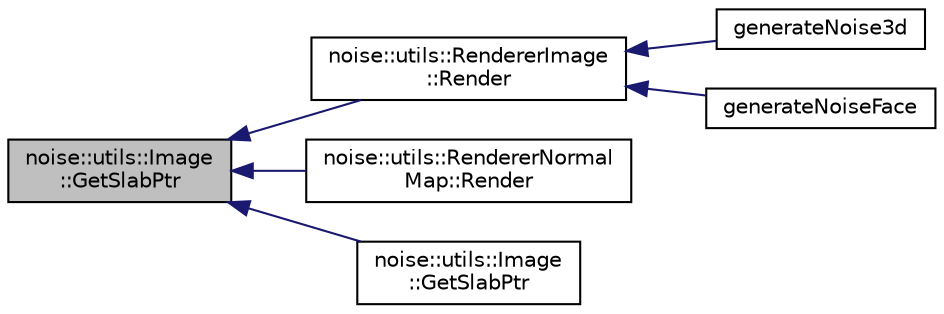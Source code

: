digraph "noise::utils::Image::GetSlabPtr"
{
  edge [fontname="Helvetica",fontsize="10",labelfontname="Helvetica",labelfontsize="10"];
  node [fontname="Helvetica",fontsize="10",shape=record];
  rankdir="LR";
  Node1 [label="noise::utils::Image\l::GetSlabPtr",height=0.2,width=0.4,color="black", fillcolor="grey75", style="filled" fontcolor="black"];
  Node1 -> Node2 [dir="back",color="midnightblue",fontsize="10",style="solid",fontname="Helvetica"];
  Node2 [label="noise::utils::RendererImage\l::Render",height=0.2,width=0.4,color="black", fillcolor="white", style="filled",URL="$classnoise_1_1utils_1_1_renderer_image.html#a12013b5b684d98864e77b0ec87ad13d5"];
  Node2 -> Node3 [dir="back",color="midnightblue",fontsize="10",style="solid",fontname="Helvetica"];
  Node3 [label="generateNoise3d",height=0.2,width=0.4,color="black", fillcolor="white", style="filled",URL="$_demo_2_app_8cpp.html#a5a8a996bc7ffa9c2f718301519ea7b04"];
  Node2 -> Node4 [dir="back",color="midnightblue",fontsize="10",style="solid",fontname="Helvetica"];
  Node4 [label="generateNoiseFace",height=0.2,width=0.4,color="black", fillcolor="white", style="filled",URL="$_examples_2_planet_2_app_8cpp.html#a594efdf2752a2c333bee6b3be7f7f660"];
  Node1 -> Node5 [dir="back",color="midnightblue",fontsize="10",style="solid",fontname="Helvetica"];
  Node5 [label="noise::utils::RendererNormal\lMap::Render",height=0.2,width=0.4,color="black", fillcolor="white", style="filled",URL="$classnoise_1_1utils_1_1_renderer_normal_map.html#a4c99c9a3ebab17b5f2e0ff9b41d96cdf"];
  Node1 -> Node6 [dir="back",color="midnightblue",fontsize="10",style="solid",fontname="Helvetica"];
  Node6 [label="noise::utils::Image\l::GetSlabPtr",height=0.2,width=0.4,color="black", fillcolor="white", style="filled",URL="$classnoise_1_1utils_1_1_image.html#a5e81973f78d9bec8f79dfc63f0e15b4d"];
}
